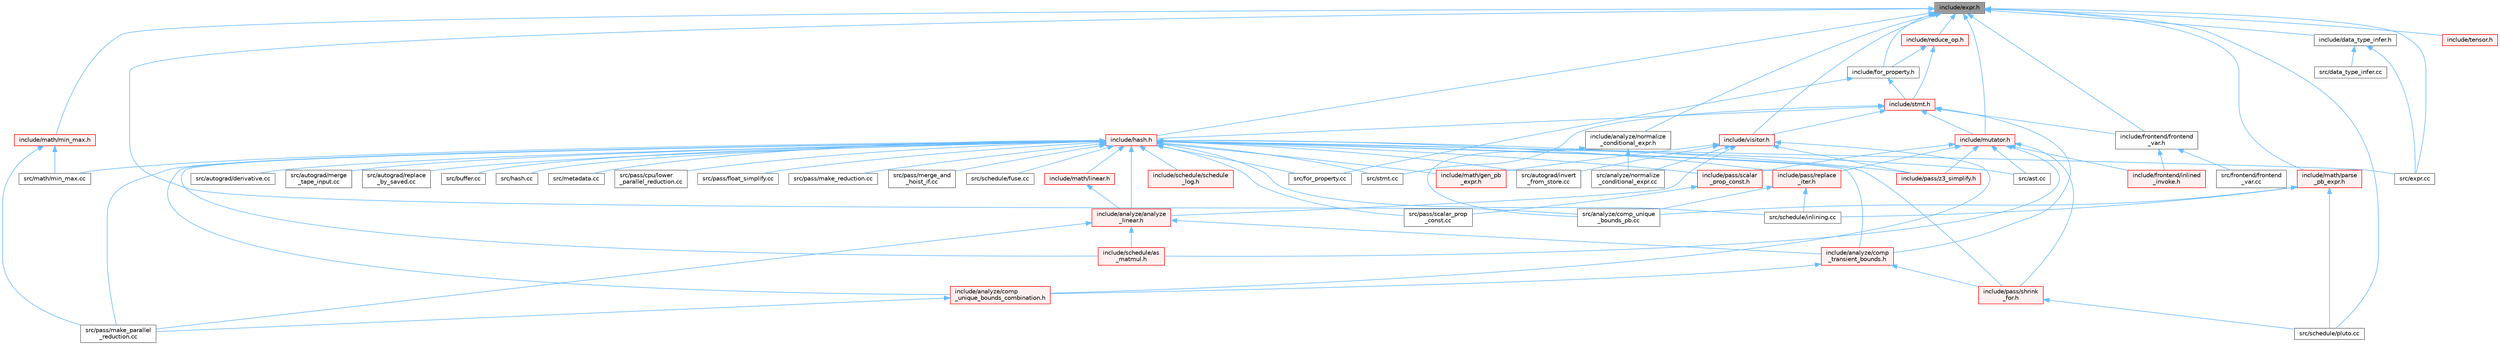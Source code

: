 digraph "include/expr.h"
{
 // LATEX_PDF_SIZE
  bgcolor="transparent";
  edge [fontname=Helvetica,fontsize=10,labelfontname=Helvetica,labelfontsize=10];
  node [fontname=Helvetica,fontsize=10,shape=box,height=0.2,width=0.4];
  Node1 [label="include/expr.h",height=0.2,width=0.4,color="gray40", fillcolor="grey60", style="filled", fontcolor="black",tooltip=" "];
  Node1 -> Node2 [dir="back",color="steelblue1",style="solid"];
  Node2 [label="include/analyze/normalize\l_conditional_expr.h",height=0.2,width=0.4,color="grey40", fillcolor="white", style="filled",URL="$normalize__conditional__expr_8h.html",tooltip=" "];
  Node2 -> Node3 [dir="back",color="steelblue1",style="solid"];
  Node3 [label="src/analyze/comp_unique\l_bounds_pb.cc",height=0.2,width=0.4,color="grey40", fillcolor="white", style="filled",URL="$comp__unique__bounds__pb_8cc.html",tooltip=" "];
  Node2 -> Node4 [dir="back",color="steelblue1",style="solid"];
  Node4 [label="src/analyze/normalize\l_conditional_expr.cc",height=0.2,width=0.4,color="grey40", fillcolor="white", style="filled",URL="$normalize__conditional__expr_8cc.html",tooltip=" "];
  Node1 -> Node5 [dir="back",color="steelblue1",style="solid"];
  Node5 [label="include/data_type_infer.h",height=0.2,width=0.4,color="grey40", fillcolor="white", style="filled",URL="$data__type__infer_8h.html",tooltip=" "];
  Node5 -> Node6 [dir="back",color="steelblue1",style="solid"];
  Node6 [label="src/data_type_infer.cc",height=0.2,width=0.4,color="grey40", fillcolor="white", style="filled",URL="$data__type__infer_8cc.html",tooltip=" "];
  Node5 -> Node7 [dir="back",color="steelblue1",style="solid"];
  Node7 [label="src/expr.cc",height=0.2,width=0.4,color="grey40", fillcolor="white", style="filled",URL="$expr_8cc.html",tooltip=" "];
  Node1 -> Node8 [dir="back",color="steelblue1",style="solid"];
  Node8 [label="include/for_property.h",height=0.2,width=0.4,color="grey40", fillcolor="white", style="filled",URL="$for__property_8h.html",tooltip=" "];
  Node8 -> Node9 [dir="back",color="steelblue1",style="solid"];
  Node9 [label="include/stmt.h",height=0.2,width=0.4,color="red", fillcolor="#FFF0F0", style="filled",URL="$stmt_8h.html",tooltip=" "];
  Node9 -> Node10 [dir="back",color="steelblue1",style="solid"];
  Node10 [label="include/analyze/comp\l_transient_bounds.h",height=0.2,width=0.4,color="red", fillcolor="#FFF0F0", style="filled",URL="$comp__transient__bounds_8h.html",tooltip=" "];
  Node10 -> Node23 [dir="back",color="steelblue1",style="solid"];
  Node23 [label="include/analyze/comp\l_unique_bounds_combination.h",height=0.2,width=0.4,color="red", fillcolor="#FFF0F0", style="filled",URL="$comp__unique__bounds__combination_8h.html",tooltip=" "];
  Node23 -> Node29 [dir="back",color="steelblue1",style="solid"];
  Node29 [label="src/pass/make_parallel\l_reduction.cc",height=0.2,width=0.4,color="grey40", fillcolor="white", style="filled",URL="$make__parallel__reduction_8cc.html",tooltip=" "];
  Node10 -> Node47 [dir="back",color="steelblue1",style="solid"];
  Node47 [label="include/pass/shrink\l_for.h",height=0.2,width=0.4,color="red", fillcolor="#FFF0F0", style="filled",URL="$shrink__for_8h.html",tooltip=" "];
  Node47 -> Node38 [dir="back",color="steelblue1",style="solid"];
  Node38 [label="src/schedule/pluto.cc",height=0.2,width=0.4,color="grey40", fillcolor="white", style="filled",URL="$pluto_8cc.html",tooltip=" "];
  Node9 -> Node164 [dir="back",color="steelblue1",style="solid"];
  Node164 [label="include/frontend/frontend\l_var.h",height=0.2,width=0.4,color="grey40", fillcolor="white", style="filled",URL="$frontend__var_8h.html",tooltip=" "];
  Node164 -> Node114 [dir="back",color="steelblue1",style="solid"];
  Node114 [label="include/frontend/inlined\l_invoke.h",height=0.2,width=0.4,color="red", fillcolor="#FFF0F0", style="filled",URL="$inlined__invoke_8h.html",tooltip=" "];
  Node164 -> Node165 [dir="back",color="steelblue1",style="solid"];
  Node165 [label="src/frontend/frontend\l_var.cc",height=0.2,width=0.4,color="grey40", fillcolor="white", style="filled",URL="$frontend__var_8cc.html",tooltip=" "];
  Node9 -> Node211 [dir="back",color="steelblue1",style="solid"];
  Node211 [label="include/hash.h",height=0.2,width=0.4,color="red", fillcolor="#FFF0F0", style="filled",URL="$hash_8h.html",tooltip=" "];
  Node211 -> Node173 [dir="back",color="steelblue1",style="solid"];
  Node173 [label="include/analyze/analyze\l_linear.h",height=0.2,width=0.4,color="red", fillcolor="#FFF0F0", style="filled",URL="$analyze__linear_8h.html",tooltip=" "];
  Node173 -> Node10 [dir="back",color="steelblue1",style="solid"];
  Node173 -> Node134 [dir="back",color="steelblue1",style="solid"];
  Node134 [label="include/schedule/as\l_matmul.h",height=0.2,width=0.4,color="red", fillcolor="#FFF0F0", style="filled",URL="$as__matmul_8h.html",tooltip=" "];
  Node173 -> Node29 [dir="back",color="steelblue1",style="solid"];
  Node211 -> Node10 [dir="back",color="steelblue1",style="solid"];
  Node211 -> Node23 [dir="back",color="steelblue1",style="solid"];
  Node211 -> Node116 [dir="back",color="steelblue1",style="solid"];
  Node116 [label="include/math/gen_pb\l_expr.h",height=0.2,width=0.4,color="red", fillcolor="#FFF0F0", style="filled",URL="$gen__pb__expr_8h.html",tooltip=" "];
  Node211 -> Node172 [dir="back",color="steelblue1",style="solid"];
  Node172 [label="include/math/linear.h",height=0.2,width=0.4,color="red", fillcolor="#FFF0F0", style="filled",URL="$linear_8h.html",tooltip=" "];
  Node172 -> Node173 [dir="back",color="steelblue1",style="solid"];
  Node211 -> Node212 [dir="back",color="steelblue1",style="solid"];
  Node212 [label="include/pass/replace\l_iter.h",height=0.2,width=0.4,color="red", fillcolor="#FFF0F0", style="filled",URL="$replace__iter_8h.html",tooltip=" "];
  Node212 -> Node3 [dir="back",color="steelblue1",style="solid"];
  Node212 -> Node37 [dir="back",color="steelblue1",style="solid"];
  Node37 [label="src/schedule/inlining.cc",height=0.2,width=0.4,color="grey40", fillcolor="white", style="filled",URL="$inlining_8cc.html",tooltip=" "];
  Node211 -> Node127 [dir="back",color="steelblue1",style="solid"];
  Node127 [label="include/pass/scalar\l_prop_const.h",height=0.2,width=0.4,color="red", fillcolor="#FFF0F0", style="filled",URL="$scalar__prop__const_8h.html",tooltip=" "];
  Node127 -> Node128 [dir="back",color="steelblue1",style="solid"];
  Node128 [label="src/pass/scalar_prop\l_const.cc",height=0.2,width=0.4,color="grey40", fillcolor="white", style="filled",URL="$scalar__prop__const_8cc.html",tooltip=" "];
  Node211 -> Node47 [dir="back",color="steelblue1",style="solid"];
  Node211 -> Node131 [dir="back",color="steelblue1",style="solid"];
  Node131 [label="include/pass/z3_simplify.h",height=0.2,width=0.4,color="red", fillcolor="#FFF0F0", style="filled",URL="$z3__simplify_8h.html",tooltip=" "];
  Node211 -> Node134 [dir="back",color="steelblue1",style="solid"];
  Node211 -> Node213 [dir="back",color="steelblue1",style="solid"];
  Node213 [label="include/schedule/schedule\l_log.h",height=0.2,width=0.4,color="red", fillcolor="#FFF0F0", style="filled",URL="$schedule__log_8h.html",tooltip=" "];
  Node211 -> Node215 [dir="back",color="steelblue1",style="solid"];
  Node215 [label="src/ast.cc",height=0.2,width=0.4,color="grey40", fillcolor="white", style="filled",URL="$ast_8cc.html",tooltip=" "];
  Node211 -> Node98 [dir="back",color="steelblue1",style="solid"];
  Node98 [label="src/autograd/derivative.cc",height=0.2,width=0.4,color="grey40", fillcolor="white", style="filled",URL="$derivative_8cc.html",tooltip=" "];
  Node211 -> Node158 [dir="back",color="steelblue1",style="solid"];
  Node158 [label="src/autograd/invert\l_from_store.cc",height=0.2,width=0.4,color="grey40", fillcolor="white", style="filled",URL="$invert__from__store_8cc.html",tooltip=" "];
  Node211 -> Node100 [dir="back",color="steelblue1",style="solid"];
  Node100 [label="src/autograd/merge\l_tape_input.cc",height=0.2,width=0.4,color="grey40", fillcolor="white", style="filled",URL="$merge__tape__input_8cc.html",tooltip=" "];
  Node211 -> Node104 [dir="back",color="steelblue1",style="solid"];
  Node104 [label="src/autograd/replace\l_by_saved.cc",height=0.2,width=0.4,color="grey40", fillcolor="white", style="filled",URL="$replace__by__saved_8cc.html",tooltip=" "];
  Node211 -> Node216 [dir="back",color="steelblue1",style="solid"];
  Node216 [label="src/buffer.cc",height=0.2,width=0.4,color="grey40", fillcolor="white", style="filled",URL="$buffer_8cc.html",tooltip=" "];
  Node211 -> Node7 [dir="back",color="steelblue1",style="solid"];
  Node211 -> Node217 [dir="back",color="steelblue1",style="solid"];
  Node217 [label="src/for_property.cc",height=0.2,width=0.4,color="grey40", fillcolor="white", style="filled",URL="$for__property_8cc.html",tooltip=" "];
  Node211 -> Node218 [dir="back",color="steelblue1",style="solid"];
  Node218 [label="src/hash.cc",height=0.2,width=0.4,color="grey40", fillcolor="white", style="filled",URL="$hash_8cc.html",tooltip=" "];
  Node211 -> Node219 [dir="back",color="steelblue1",style="solid"];
  Node219 [label="src/math/min_max.cc",height=0.2,width=0.4,color="grey40", fillcolor="white", style="filled",URL="$min__max_8cc.html",tooltip=" "];
  Node211 -> Node220 [dir="back",color="steelblue1",style="solid"];
  Node220 [label="src/metadata.cc",height=0.2,width=0.4,color="grey40", fillcolor="white", style="filled",URL="$metadata_8cc.html",tooltip=" "];
  Node211 -> Node27 [dir="back",color="steelblue1",style="solid"];
  Node27 [label="src/pass/cpu/lower\l_parallel_reduction.cc",height=0.2,width=0.4,color="grey40", fillcolor="white", style="filled",URL="$cpu_2lower__parallel__reduction_8cc.html",tooltip=" "];
  Node211 -> Node119 [dir="back",color="steelblue1",style="solid"];
  Node119 [label="src/pass/float_simplify.cc",height=0.2,width=0.4,color="grey40", fillcolor="white", style="filled",URL="$float__simplify_8cc.html",tooltip=" "];
  Node211 -> Node29 [dir="back",color="steelblue1",style="solid"];
  Node211 -> Node180 [dir="back",color="steelblue1",style="solid"];
  Node180 [label="src/pass/make_reduction.cc",height=0.2,width=0.4,color="grey40", fillcolor="white", style="filled",URL="$make__reduction_8cc.html",tooltip=" "];
  Node211 -> Node121 [dir="back",color="steelblue1",style="solid"];
  Node121 [label="src/pass/merge_and\l_hoist_if.cc",height=0.2,width=0.4,color="grey40", fillcolor="white", style="filled",URL="$merge__and__hoist__if_8cc.html",tooltip=" "];
  Node211 -> Node128 [dir="back",color="steelblue1",style="solid"];
  Node211 -> Node20 [dir="back",color="steelblue1",style="solid"];
  Node20 [label="src/schedule/fuse.cc",height=0.2,width=0.4,color="grey40", fillcolor="white", style="filled",URL="$fuse_8cc.html",tooltip=" "];
  Node211 -> Node37 [dir="back",color="steelblue1",style="solid"];
  Node211 -> Node221 [dir="back",color="steelblue1",style="solid"];
  Node221 [label="src/stmt.cc",height=0.2,width=0.4,color="grey40", fillcolor="white", style="filled",URL="$stmt_8cc.html",tooltip=" "];
  Node9 -> Node224 [dir="back",color="steelblue1",style="solid"];
  Node224 [label="include/mutator.h",height=0.2,width=0.4,color="red", fillcolor="#FFF0F0", style="filled",URL="$mutator_8h.html",tooltip=" "];
  Node224 -> Node114 [dir="back",color="steelblue1",style="solid"];
  Node224 -> Node212 [dir="back",color="steelblue1",style="solid"];
  Node224 -> Node127 [dir="back",color="steelblue1",style="solid"];
  Node224 -> Node47 [dir="back",color="steelblue1",style="solid"];
  Node224 -> Node131 [dir="back",color="steelblue1",style="solid"];
  Node224 -> Node134 [dir="back",color="steelblue1",style="solid"];
  Node224 -> Node215 [dir="back",color="steelblue1",style="solid"];
  Node9 -> Node200 [dir="back",color="steelblue1",style="solid"];
  Node200 [label="include/visitor.h",height=0.2,width=0.4,color="red", fillcolor="#FFF0F0", style="filled",URL="$visitor_8h.html",tooltip=" "];
  Node200 -> Node173 [dir="back",color="steelblue1",style="solid"];
  Node200 -> Node23 [dir="back",color="steelblue1",style="solid"];
  Node200 -> Node116 [dir="back",color="steelblue1",style="solid"];
  Node200 -> Node131 [dir="back",color="steelblue1",style="solid"];
  Node200 -> Node4 [dir="back",color="steelblue1",style="solid"];
  Node200 -> Node158 [dir="back",color="steelblue1",style="solid"];
  Node9 -> Node221 [dir="back",color="steelblue1",style="solid"];
  Node8 -> Node217 [dir="back",color="steelblue1",style="solid"];
  Node1 -> Node164 [dir="back",color="steelblue1",style="solid"];
  Node1 -> Node211 [dir="back",color="steelblue1",style="solid"];
  Node1 -> Node247 [dir="back",color="steelblue1",style="solid"];
  Node247 [label="include/math/min_max.h",height=0.2,width=0.4,color="red", fillcolor="#FFF0F0", style="filled",URL="$min__max_8h.html",tooltip=" "];
  Node247 -> Node219 [dir="back",color="steelblue1",style="solid"];
  Node247 -> Node29 [dir="back",color="steelblue1",style="solid"];
  Node1 -> Node248 [dir="back",color="steelblue1",style="solid"];
  Node248 [label="include/math/parse\l_pb_expr.h",height=0.2,width=0.4,color="red", fillcolor="#FFF0F0", style="filled",URL="$parse__pb__expr_8h.html",tooltip=" "];
  Node248 -> Node3 [dir="back",color="steelblue1",style="solid"];
  Node248 -> Node37 [dir="back",color="steelblue1",style="solid"];
  Node248 -> Node38 [dir="back",color="steelblue1",style="solid"];
  Node1 -> Node224 [dir="back",color="steelblue1",style="solid"];
  Node1 -> Node249 [dir="back",color="steelblue1",style="solid"];
  Node249 [label="include/reduce_op.h",height=0.2,width=0.4,color="red", fillcolor="#FFF0F0", style="filled",URL="$reduce__op_8h.html",tooltip=" "];
  Node249 -> Node8 [dir="back",color="steelblue1",style="solid"];
  Node249 -> Node9 [dir="back",color="steelblue1",style="solid"];
  Node1 -> Node251 [dir="back",color="steelblue1",style="solid"];
  Node251 [label="include/tensor.h",height=0.2,width=0.4,color="red", fillcolor="#FFF0F0", style="filled",URL="$tensor_8h.html",tooltip=" "];
  Node1 -> Node200 [dir="back",color="steelblue1",style="solid"];
  Node1 -> Node3 [dir="back",color="steelblue1",style="solid"];
  Node1 -> Node7 [dir="back",color="steelblue1",style="solid"];
  Node1 -> Node38 [dir="back",color="steelblue1",style="solid"];
}
